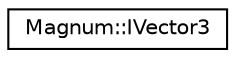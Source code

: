 digraph "圖形化之類別階層"
{
  edge [fontname="Helvetica",fontsize="10",labelfontname="Helvetica",labelfontsize="10"];
  node [fontname="Helvetica",fontsize="10",shape=record];
  rankdir="LR";
  Node1 [label="Magnum::IVector3",height=0.2,width=0.4,color="black", fillcolor="white", style="filled",URL="$class_magnum_1_1_i_vector3.html"];
}

